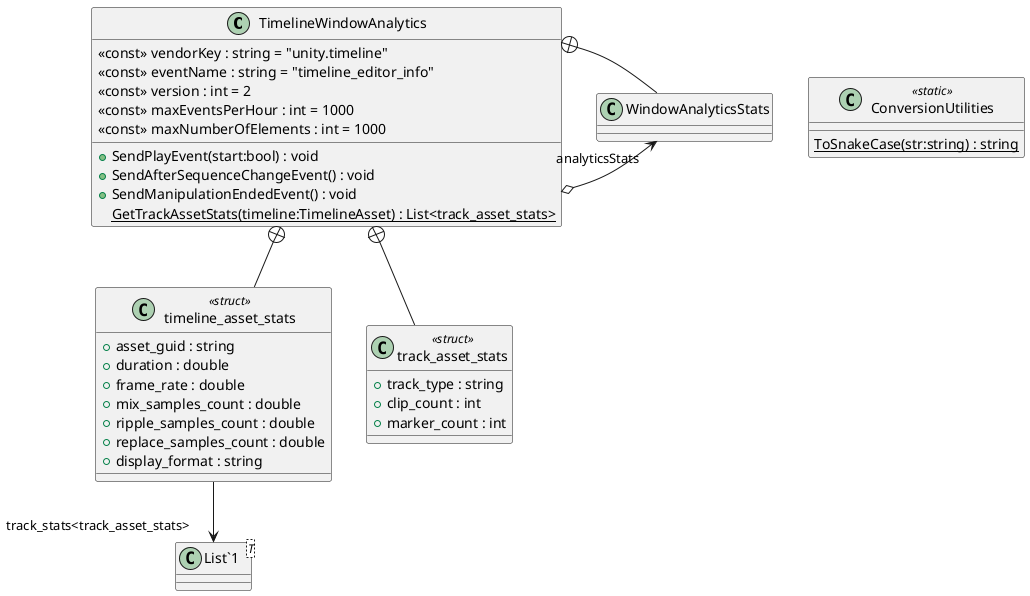 @startuml
class TimelineWindowAnalytics {
    <<const>> vendorKey : string = "unity.timeline"
    <<const>> eventName : string = "timeline_editor_info"
    <<const>> version : int = 2
    <<const>> maxEventsPerHour : int = 1000
    <<const>> maxNumberOfElements : int = 1000
    + SendPlayEvent(start:bool) : void
    + SendAfterSequenceChangeEvent() : void
    + SendManipulationEndedEvent() : void
    {static} GetTrackAssetStats(timeline:TimelineAsset) : List<track_asset_stats>
}
class ConversionUtilities <<static>> {
    {static} ToSnakeCase(str:string) : string
}
class timeline_asset_stats <<struct>> {
    + asset_guid : string
    + duration : double
    + frame_rate : double
    + mix_samples_count : double
    + ripple_samples_count : double
    + replace_samples_count : double
    + display_format : string
}
class track_asset_stats <<struct>> {
    + track_type : string
    + clip_count : int
    + marker_count : int
}
class WindowAnalyticsStats {
}
class "List`1"<T> {
}
TimelineWindowAnalytics o-> "analyticsStats" WindowAnalyticsStats
TimelineWindowAnalytics +-- timeline_asset_stats
timeline_asset_stats --> "track_stats<track_asset_stats>" "List`1"
TimelineWindowAnalytics +-- track_asset_stats
TimelineWindowAnalytics +-- WindowAnalyticsStats
@enduml
